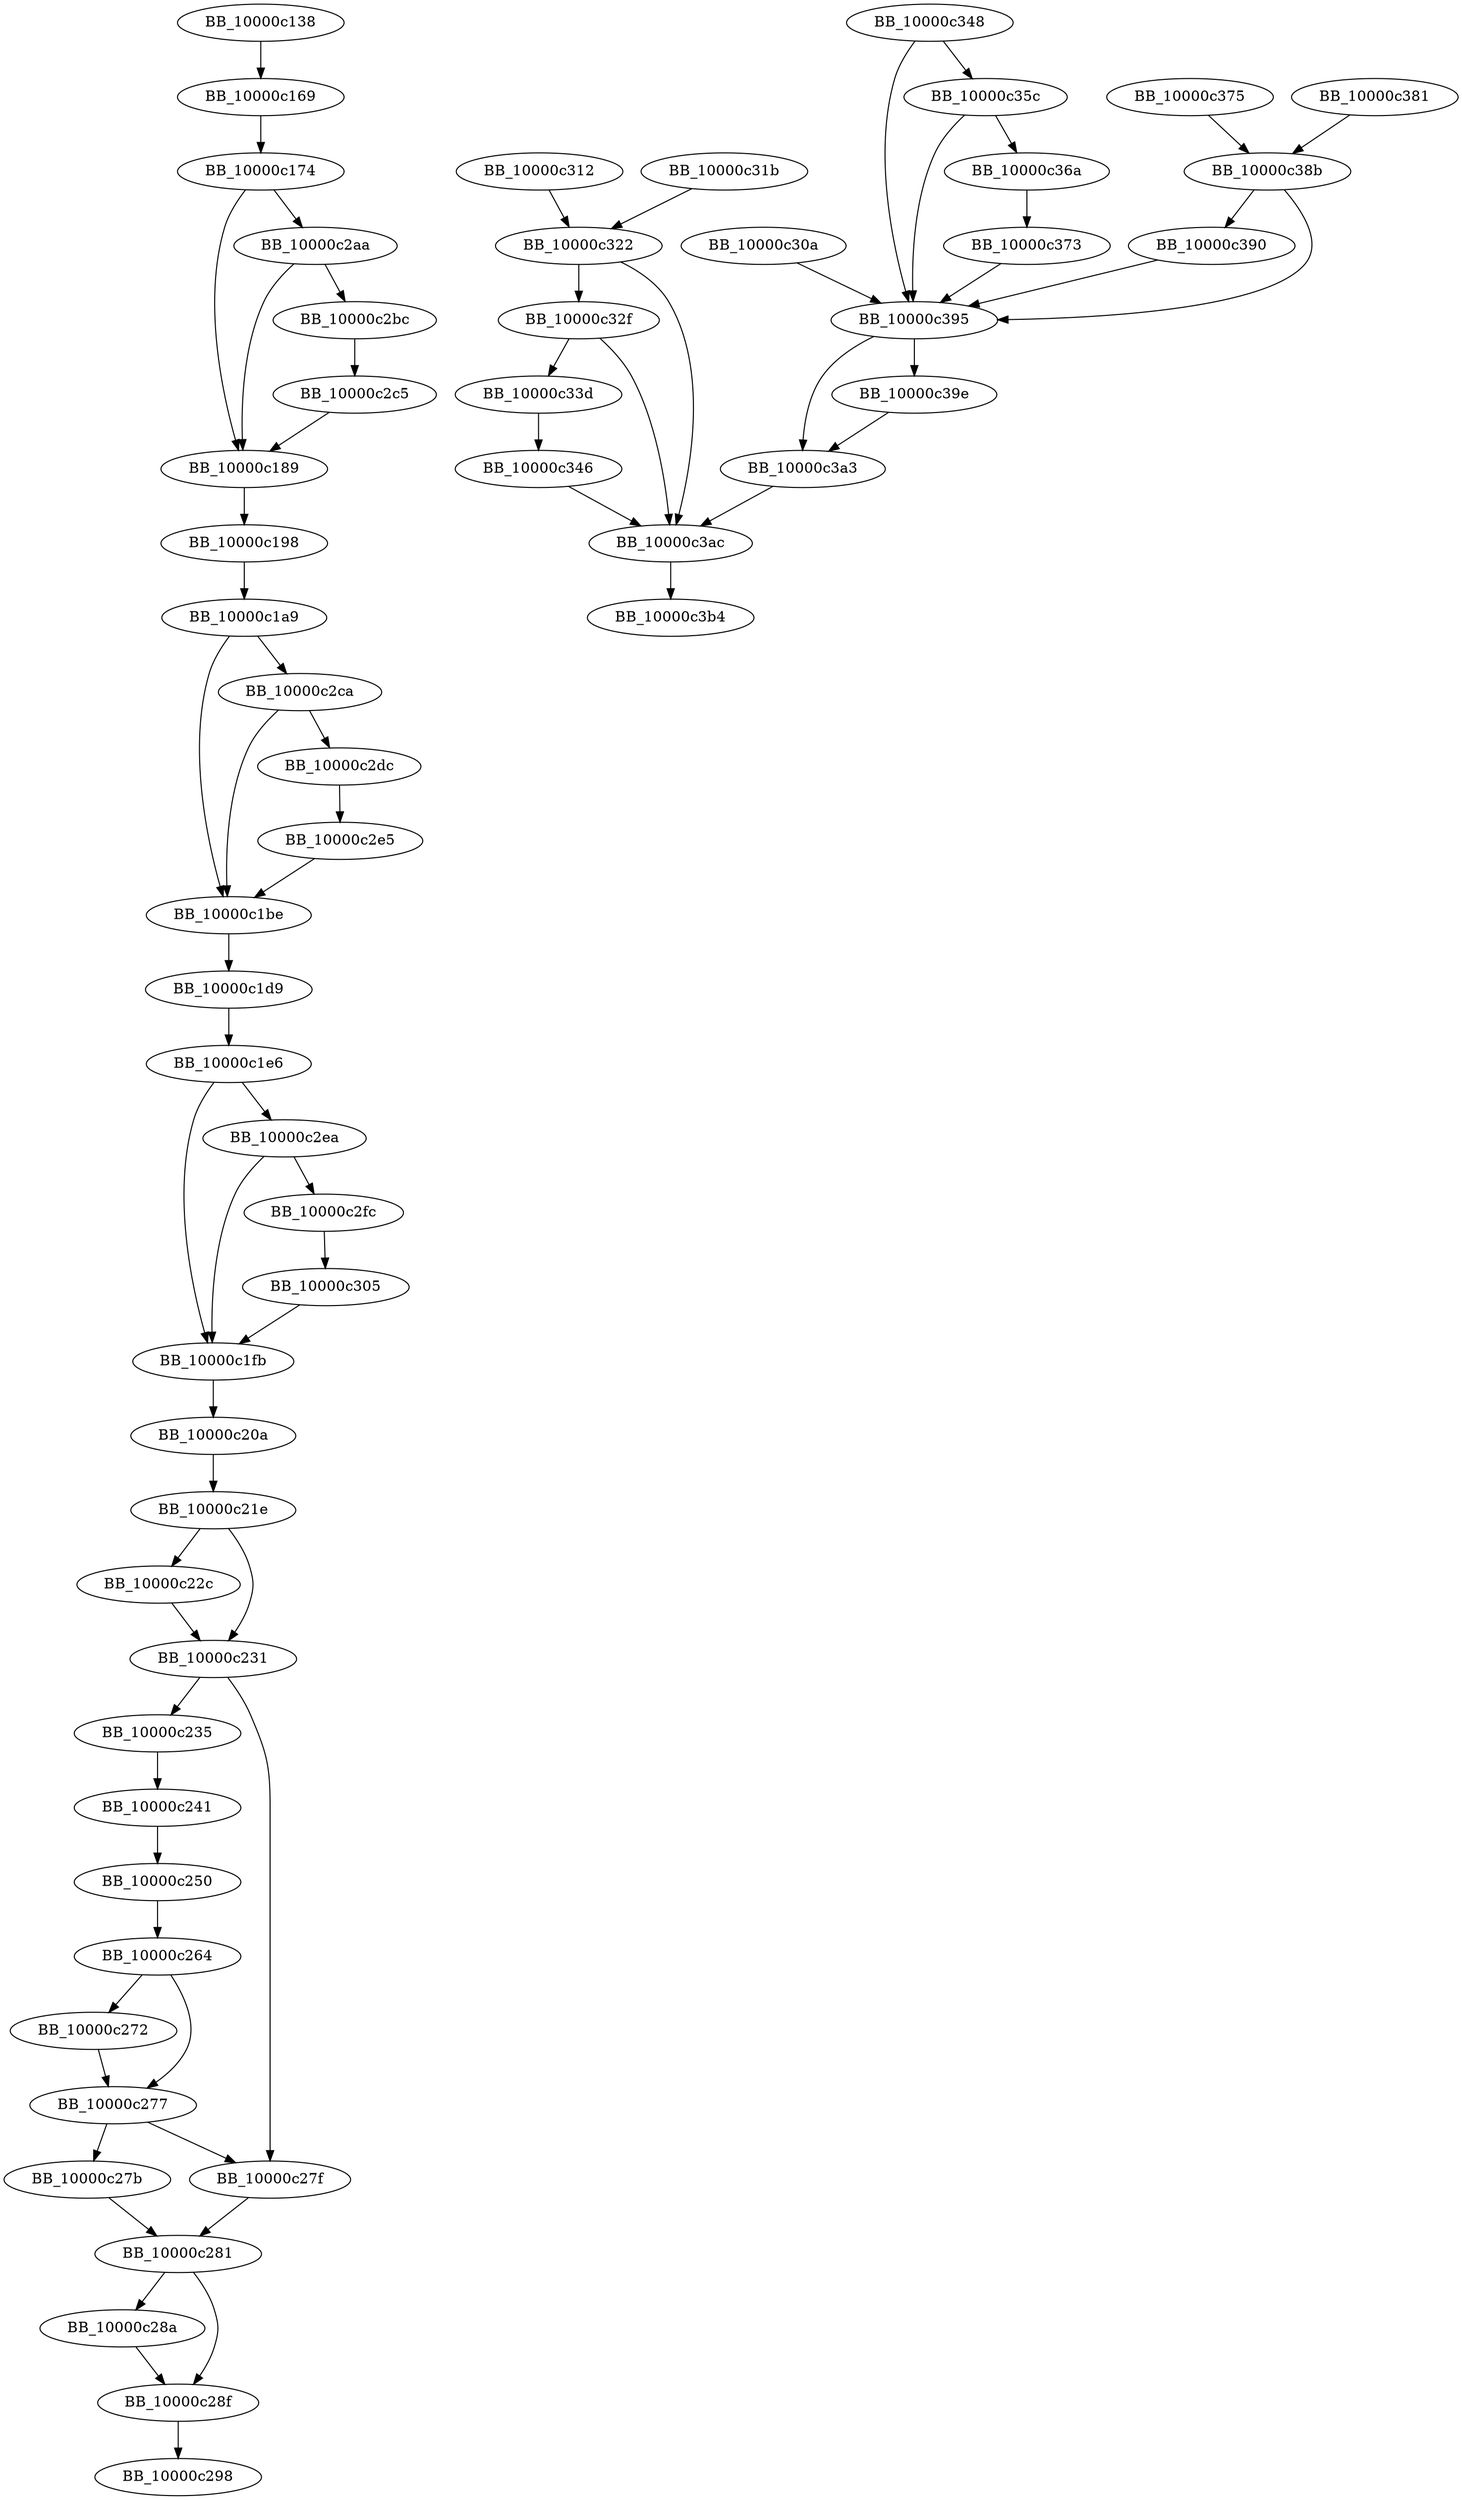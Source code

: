 DiGraph __ZN8HandlePP13respondServerESsSt6vectorIhSaIhEESs{
BB_10000c138->BB_10000c169
BB_10000c169->BB_10000c174
BB_10000c174->BB_10000c189
BB_10000c174->BB_10000c2aa
BB_10000c189->BB_10000c198
BB_10000c198->BB_10000c1a9
BB_10000c1a9->BB_10000c1be
BB_10000c1a9->BB_10000c2ca
BB_10000c1be->BB_10000c1d9
BB_10000c1d9->BB_10000c1e6
BB_10000c1e6->BB_10000c1fb
BB_10000c1e6->BB_10000c2ea
BB_10000c1fb->BB_10000c20a
BB_10000c20a->BB_10000c21e
BB_10000c21e->BB_10000c22c
BB_10000c21e->BB_10000c231
BB_10000c22c->BB_10000c231
BB_10000c231->BB_10000c235
BB_10000c231->BB_10000c27f
BB_10000c235->BB_10000c241
BB_10000c241->BB_10000c250
BB_10000c250->BB_10000c264
BB_10000c264->BB_10000c272
BB_10000c264->BB_10000c277
BB_10000c272->BB_10000c277
BB_10000c277->BB_10000c27b
BB_10000c277->BB_10000c27f
BB_10000c27b->BB_10000c281
BB_10000c27f->BB_10000c281
BB_10000c281->BB_10000c28a
BB_10000c281->BB_10000c28f
BB_10000c28a->BB_10000c28f
BB_10000c28f->BB_10000c298
BB_10000c2aa->BB_10000c189
BB_10000c2aa->BB_10000c2bc
BB_10000c2bc->BB_10000c2c5
BB_10000c2c5->BB_10000c189
BB_10000c2ca->BB_10000c1be
BB_10000c2ca->BB_10000c2dc
BB_10000c2dc->BB_10000c2e5
BB_10000c2e5->BB_10000c1be
BB_10000c2ea->BB_10000c1fb
BB_10000c2ea->BB_10000c2fc
BB_10000c2fc->BB_10000c305
BB_10000c305->BB_10000c1fb
BB_10000c30a->BB_10000c395
BB_10000c312->BB_10000c322
BB_10000c31b->BB_10000c322
BB_10000c322->BB_10000c32f
BB_10000c322->BB_10000c3ac
BB_10000c32f->BB_10000c33d
BB_10000c32f->BB_10000c3ac
BB_10000c33d->BB_10000c346
BB_10000c346->BB_10000c3ac
BB_10000c348->BB_10000c35c
BB_10000c348->BB_10000c395
BB_10000c35c->BB_10000c36a
BB_10000c35c->BB_10000c395
BB_10000c36a->BB_10000c373
BB_10000c373->BB_10000c395
BB_10000c375->BB_10000c38b
BB_10000c381->BB_10000c38b
BB_10000c38b->BB_10000c390
BB_10000c38b->BB_10000c395
BB_10000c390->BB_10000c395
BB_10000c395->BB_10000c39e
BB_10000c395->BB_10000c3a3
BB_10000c39e->BB_10000c3a3
BB_10000c3a3->BB_10000c3ac
BB_10000c3ac->BB_10000c3b4
}
